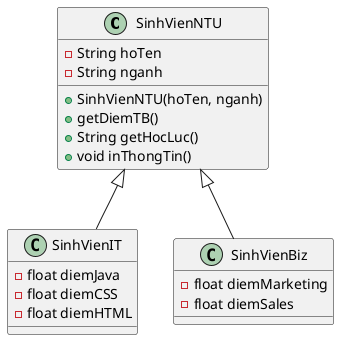 @startuml

' Định nghĩa lớp cha SinhVienNTU
class SinhVienNTU {
    - String hoTen
    - String nganh
    + SinhVienNTU(hoTen, nganh)
    + getDiemTB()
    + String getHocLuc()
    + void inThongTin()
}

' Định nghĩa lớp con SinhVienIT
class SinhVienIT {
    - float diemJava
    - float diemCSS
    - float diemHTML
}

' Định nghĩa lớp con SinhVienBiz
class SinhVienBiz {
    - float diemMarketing
    - float diemSales
}

' Quan hệ kế thừa
SinhVienNTU <|-- SinhVienIT
SinhVienNTU <|-- SinhVienBiz

@enduml
